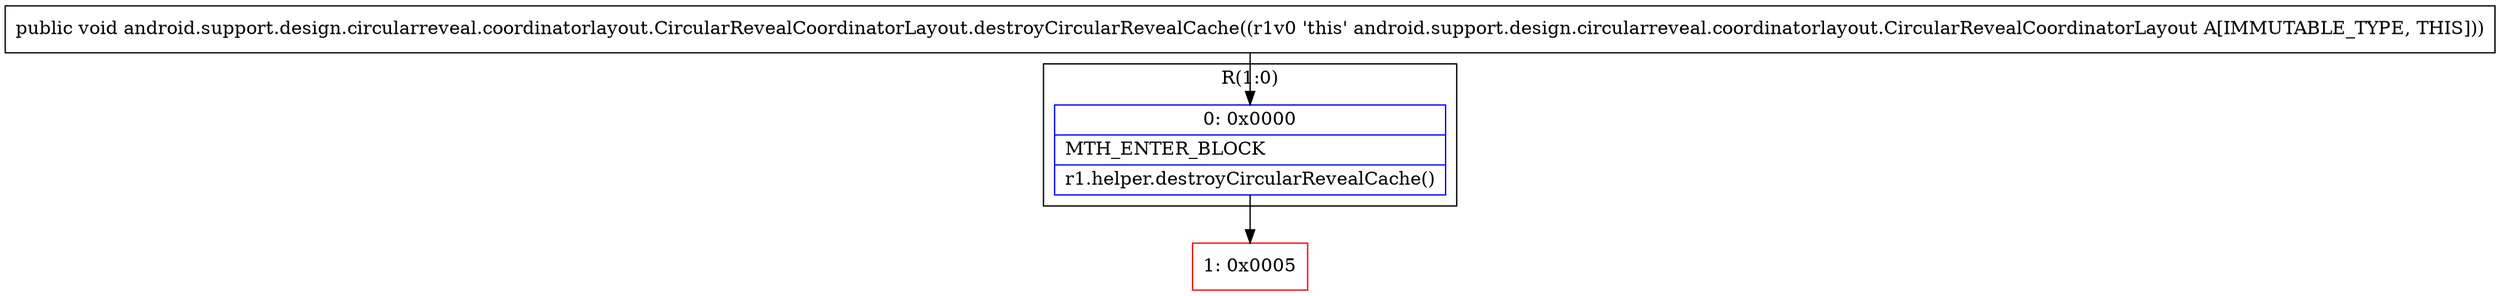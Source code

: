 digraph "CFG forandroid.support.design.circularreveal.coordinatorlayout.CircularRevealCoordinatorLayout.destroyCircularRevealCache()V" {
subgraph cluster_Region_278821055 {
label = "R(1:0)";
node [shape=record,color=blue];
Node_0 [shape=record,label="{0\:\ 0x0000|MTH_ENTER_BLOCK\l|r1.helper.destroyCircularRevealCache()\l}"];
}
Node_1 [shape=record,color=red,label="{1\:\ 0x0005}"];
MethodNode[shape=record,label="{public void android.support.design.circularreveal.coordinatorlayout.CircularRevealCoordinatorLayout.destroyCircularRevealCache((r1v0 'this' android.support.design.circularreveal.coordinatorlayout.CircularRevealCoordinatorLayout A[IMMUTABLE_TYPE, THIS])) }"];
MethodNode -> Node_0;
Node_0 -> Node_1;
}

